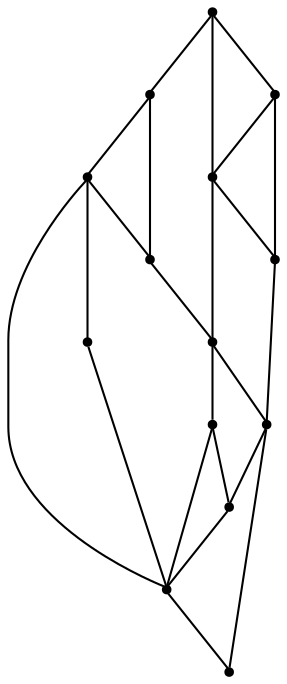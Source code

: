 graph {
  node [shape=point,comment="{\"directed\":false,\"doi\":\"10.1007/978-3-540-24595-7_13\",\"figure\":\"2 (1)\"}"]

  v0 [pos="788.8884265988372,973.3166376749673"]
  v1 [pos="788.8884265988372,899.8749415079751"]
  v2 [pos="756.9032976017443,1039.3208185831704"]
  v3 [pos="756.9032976017443,833.870760599772"]
  v4 [pos="466.3992437318314,973.3166376749673"]
  v5 [pos="498.3843727289244,1039.3208185831704"]
  v6 [pos="699.5009447674418,787.9707972208657"]
  v7 [pos="699.5009447674418,1085.2207819620767"]
  v8 [pos="627.6417605377908,771.3582992553709"]
  v9 [pos="627.6417605377908,1101.8332799275715"]
  v10 [pos="498.3843727289244,833.870760599772"]
  v11 [pos="555.7825127180233,787.9707972208657"]
  v12 [pos="555.7825127180233,1085.2207819620767"]
  v13 [pos="466.3992437318314,899.8749415079751"]

  v0 -- v1 [id="-1",pos="788.8884265988372,973.3166376749673 788.8884265988372,899.8749415079751 788.8884265988372,899.8749415079751 788.8884265988372,899.8749415079751"]
  v4 -- v12 [id="-2",pos="466.3992437318314,973.3166376749673 555.7825127180233,1085.2207819620767 555.7825127180233,1085.2207819620767 555.7825127180233,1085.2207819620767"]
  v13 -- v2 [id="-3",pos="466.3992437318314,899.8749415079751 756.9032976017443,1039.3208185831704 756.9032976017443,1039.3208185831704 756.9032976017443,1039.3208185831704"]
  v13 -- v1 [id="-4",pos="466.3992437318314,899.8749415079751 788.8884265988372,899.8749415079751 788.8884265988372,899.8749415079751 788.8884265988372,899.8749415079751"]
  v10 -- v13 [id="-5",pos="498.3843727289244,833.870760599772 466.3992437318314,899.8749415079751 466.3992437318314,899.8749415079751 466.3992437318314,899.8749415079751"]
  v5 -- v0 [id="-6",pos="498.3843727289244,1039.3208185831704 788.8884265988372,973.3166376749673 788.8884265988372,973.3166376749673 788.8884265988372,973.3166376749673"]
  v11 -- v10 [id="-7",pos="555.7825127180233,787.9707972208657 498.3843727289244,833.870760599772 498.3843727289244,833.870760599772 498.3843727289244,833.870760599772"]
  v12 -- v13 [id="-8",pos="555.7825127180233,1085.2207819620767 466.3992437318314,899.8749415079751 466.3992437318314,899.8749415079751 466.3992437318314,899.8749415079751"]
  v11 -- v9 [id="-9",pos="555.7825127180233,787.9707972208657 627.6417605377908,1101.8332799275715 627.6417605377908,1101.8332799275715 627.6417605377908,1101.8332799275715"]
  v12 -- v7 [id="-10",pos="555.7825127180233,1085.2207819620767 699.5009447674418,1085.2207819620767 699.5009447674418,1085.2207819620767 699.5009447674418,1085.2207819620767"]
  v9 -- v12 [id="-11",pos="627.6417605377908,1101.8332799275715 555.7825127180233,1085.2207819620767 555.7825127180233,1085.2207819620767 555.7825127180233,1085.2207819620767"]
  v8 -- v11 [id="-12",pos="627.6417605377908,771.3582992553709 555.7825127180233,787.9707972208657 555.7825127180233,787.9707972208657 555.7825127180233,787.9707972208657"]
  v9 -- v10 [id="-13",pos="627.6417605377908,1101.8332799275715 498.3843727289244,833.870760599772 498.3843727289244,833.870760599772 498.3843727289244,833.870760599772"]
  v8 -- v9 [id="-14",pos="627.6417605377908,771.3582992553709 627.6417605377908,1101.8332799275715 627.6417605377908,1101.8332799275715 627.6417605377908,1101.8332799275715"]
  v8 -- v6 [id="-15",pos="627.6417605377908,771.3582992553709 699.5009447674418,787.9707972208657 699.5009447674418,787.9707972208657 699.5009447674418,787.9707972208657"]
  v6 -- v4 [id="-16",pos="699.5009447674418,787.9707972208657 466.3992437318314,973.3166376749673 466.3992437318314,973.3166376749673 466.3992437318314,973.3166376749673"]
  v7 -- v0 [id="-17",pos="699.5009447674418,1085.2207819620767 788.8884265988372,973.3166376749673 788.8884265988372,973.3166376749673 788.8884265988372,973.3166376749673"]
  v7 -- v2 [id="-18",pos="699.5009447674418,1085.2207819620767 756.9032976017443,1039.3208185831704 756.9032976017443,1039.3208185831704 756.9032976017443,1039.3208185831704"]
  v6 -- v3 [id="-19",pos="699.5009447674418,787.9707972208657 756.9032976017443,833.870760599772 756.9032976017443,833.870760599772 756.9032976017443,833.870760599772"]
  v3 -- v5 [id="-20",pos="756.9032976017443,833.870760599772 498.3843727289244,1039.3208185831704 498.3843727289244,1039.3208185831704 498.3843727289244,1039.3208185831704"]
  v3 -- v4 [id="-21",pos="756.9032976017443,833.870760599772 466.3992437318314,973.3166376749673 466.3992437318314,973.3166376749673 466.3992437318314,973.3166376749673"]
  v3 -- v0 [id="-22",pos="756.9032976017443,833.870760599772 788.8884265988372,973.3166376749673 788.8884265988372,973.3166376749673 788.8884265988372,973.3166376749673"]
  v2 -- v0 [id="-23",pos="756.9032976017443,1039.3208185831704 788.8884265988372,973.3166376749673 788.8884265988372,973.3166376749673 788.8884265988372,973.3166376749673"]
}